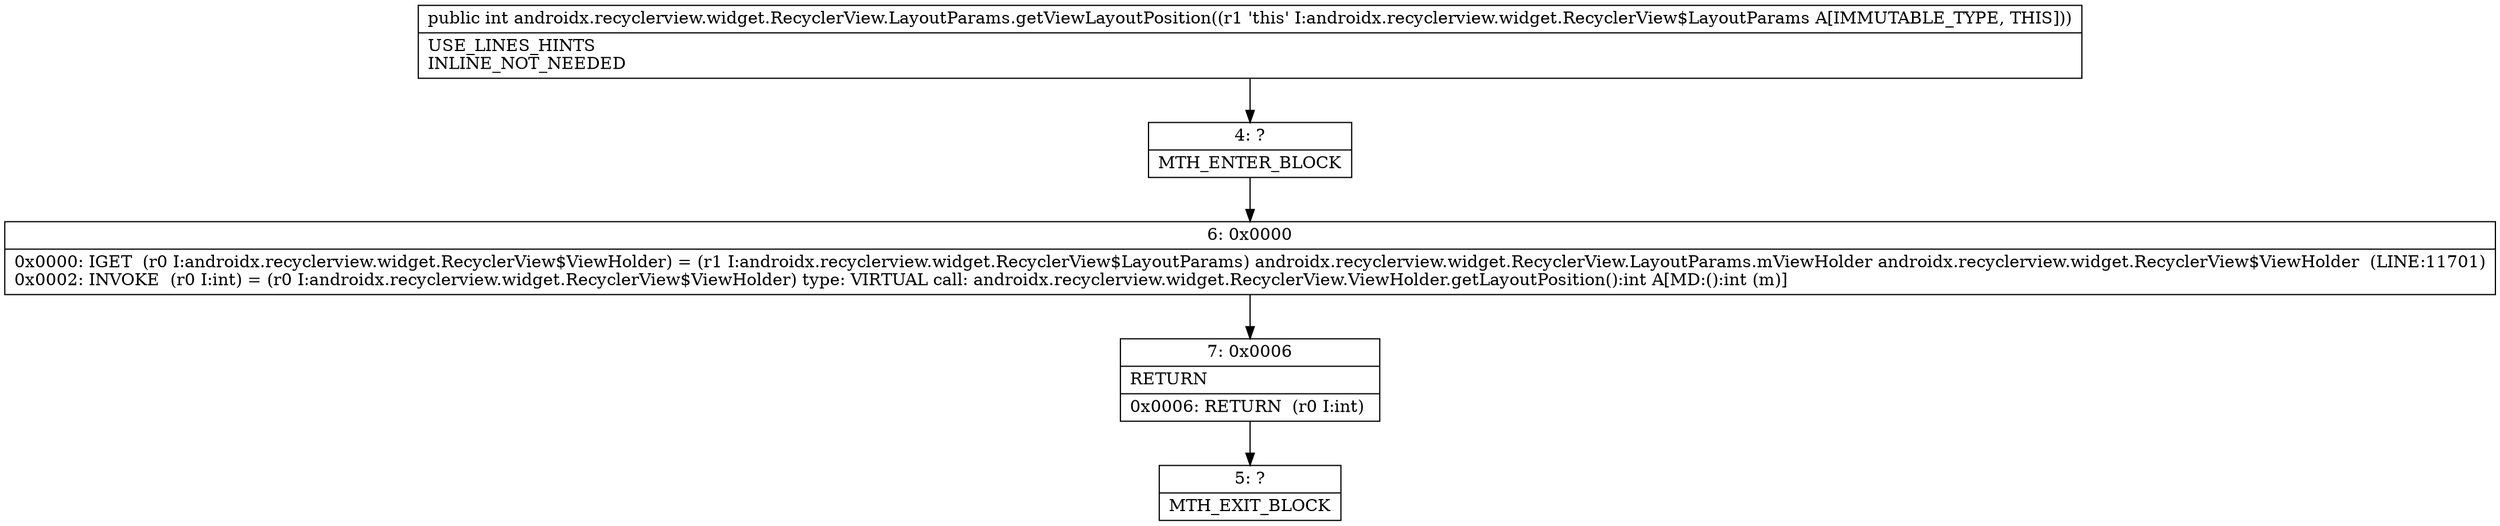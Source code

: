 digraph "CFG forandroidx.recyclerview.widget.RecyclerView.LayoutParams.getViewLayoutPosition()I" {
Node_4 [shape=record,label="{4\:\ ?|MTH_ENTER_BLOCK\l}"];
Node_6 [shape=record,label="{6\:\ 0x0000|0x0000: IGET  (r0 I:androidx.recyclerview.widget.RecyclerView$ViewHolder) = (r1 I:androidx.recyclerview.widget.RecyclerView$LayoutParams) androidx.recyclerview.widget.RecyclerView.LayoutParams.mViewHolder androidx.recyclerview.widget.RecyclerView$ViewHolder  (LINE:11701)\l0x0002: INVOKE  (r0 I:int) = (r0 I:androidx.recyclerview.widget.RecyclerView$ViewHolder) type: VIRTUAL call: androidx.recyclerview.widget.RecyclerView.ViewHolder.getLayoutPosition():int A[MD:():int (m)]\l}"];
Node_7 [shape=record,label="{7\:\ 0x0006|RETURN\l|0x0006: RETURN  (r0 I:int) \l}"];
Node_5 [shape=record,label="{5\:\ ?|MTH_EXIT_BLOCK\l}"];
MethodNode[shape=record,label="{public int androidx.recyclerview.widget.RecyclerView.LayoutParams.getViewLayoutPosition((r1 'this' I:androidx.recyclerview.widget.RecyclerView$LayoutParams A[IMMUTABLE_TYPE, THIS]))  | USE_LINES_HINTS\lINLINE_NOT_NEEDED\l}"];
MethodNode -> Node_4;Node_4 -> Node_6;
Node_6 -> Node_7;
Node_7 -> Node_5;
}

